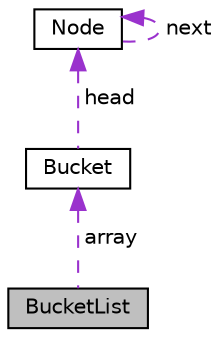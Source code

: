 digraph "BucketList"
{
  edge [fontname="Helvetica",fontsize="10",labelfontname="Helvetica",labelfontsize="10"];
  node [fontname="Helvetica",fontsize="10",shape=record];
  Node1 [label="BucketList",height=0.2,width=0.4,color="black", fillcolor="grey75", style="filled", fontcolor="black"];
  Node2 -> Node1 [dir="back",color="darkorchid3",fontsize="10",style="dashed",label=" array" ];
  Node2 [label="Bucket",height=0.2,width=0.4,color="black", fillcolor="white", style="filled",URL="$structBucket.html"];
  Node3 -> Node2 [dir="back",color="darkorchid3",fontsize="10",style="dashed",label=" head" ];
  Node3 [label="Node",height=0.2,width=0.4,color="black", fillcolor="white", style="filled",URL="$structNode.html"];
  Node3 -> Node3 [dir="back",color="darkorchid3",fontsize="10",style="dashed",label=" next" ];
}
